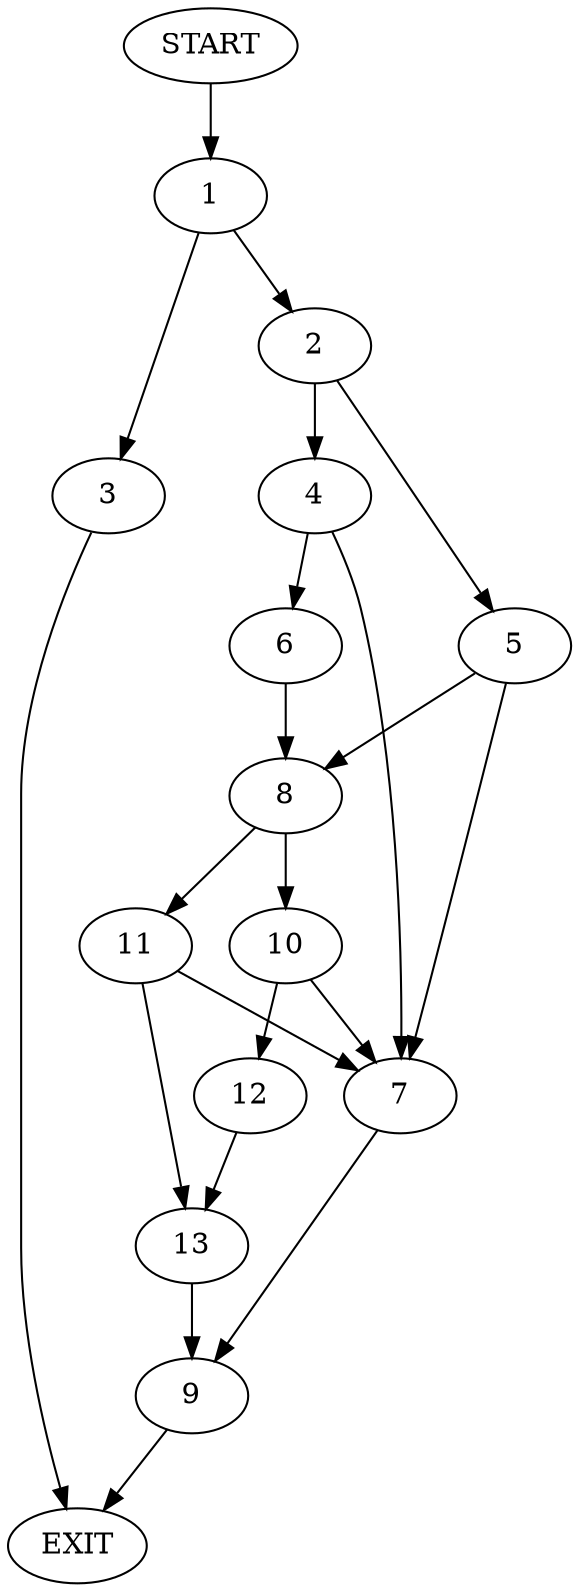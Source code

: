 digraph {
0 [label="START"]
14 [label="EXIT"]
0 -> 1
1 -> 2
1 -> 3
3 -> 14
2 -> 4
2 -> 5
4 -> 6
4 -> 7
5 -> 8
5 -> 7
6 -> 8
7 -> 9
8 -> 10
8 -> 11
10 -> 12
10 -> 7
11 -> 13
11 -> 7
12 -> 13
13 -> 9
9 -> 14
}

